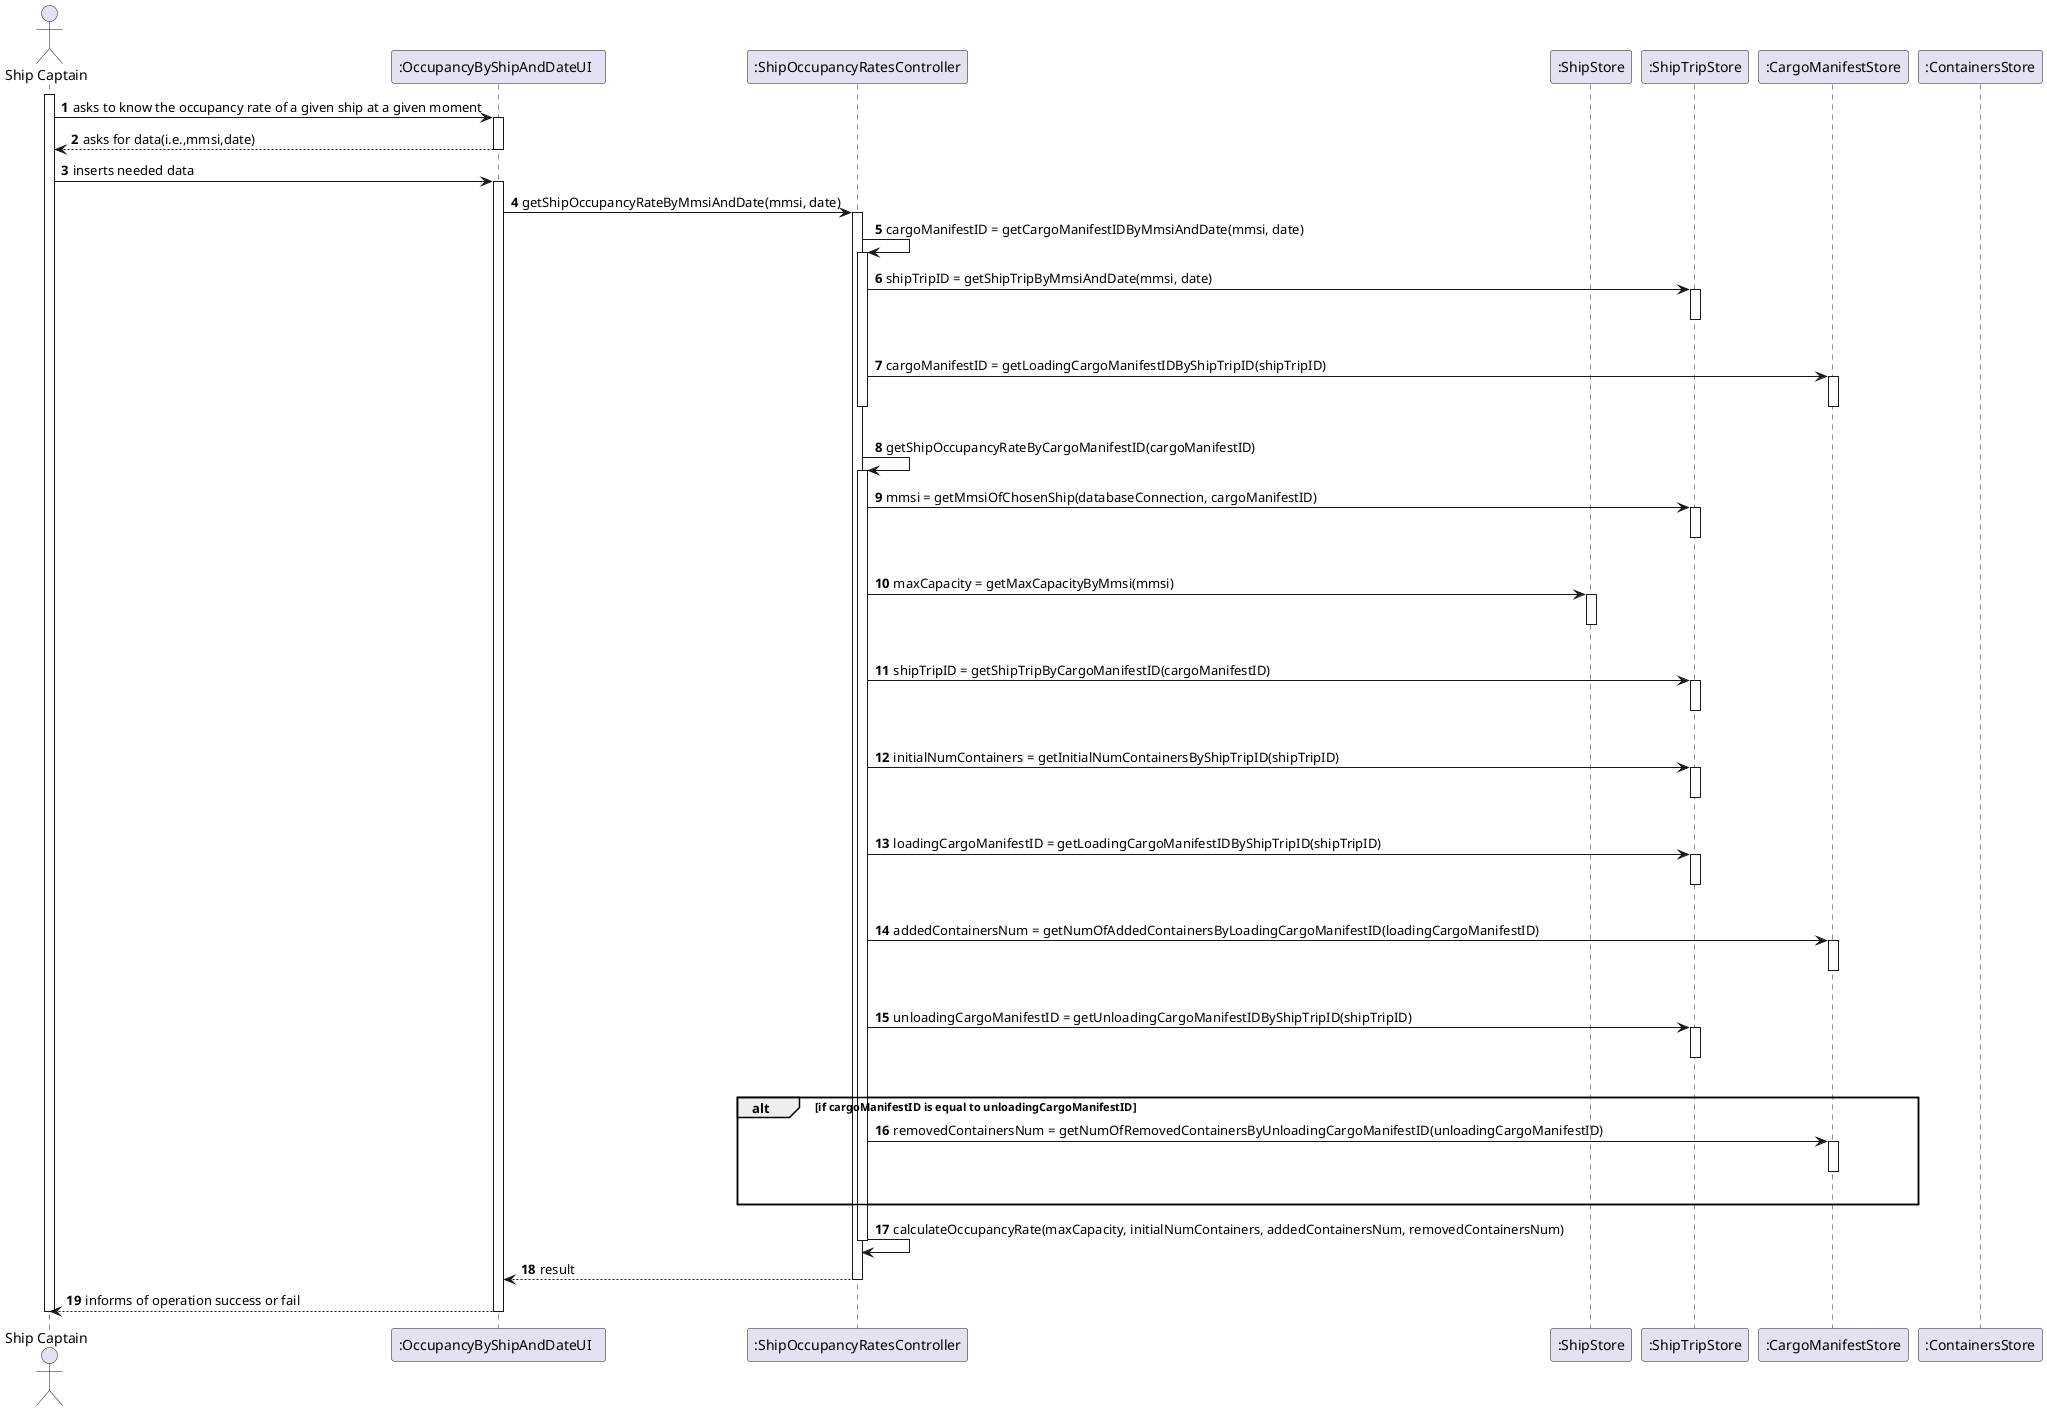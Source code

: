 @startuml
autonumber
'hide footbox
actor "Ship Captain" as SC
participant ":OccupancyByShipAndDateUI  " as UI
participant ":ShipOccupancyRatesController" as CTRL
participant ":ShipStore" as SS
participant ":ShipTripStore" as STS
participant ":CargoManifestStore" as CMS
participant ":ContainersStore" as CS
'participant ":Company" as CMP
'participant ":ShipStore" as STORE
'participant ":ShipsBST" as SBST
'participant ":Ship" as SHIP

activate SC
SC -> UI : asks to know the occupancy rate of a given ship at a given moment
activate UI
UI --> SC : asks for data(i.e.,mmsi,date)
deactivate UI
SC -> UI : inserts needed data
activate UI
UI -> CTRL : getShipOccupancyRateByMmsiAndDate(mmsi, date)
activate CTRL
CTRL -> CTRL : cargoManifestID = getCargoManifestIDByMmsiAndDate(mmsi, date)
activate CTRL
'tenho de ver a ship trip com esse mmsi e data no intervalo
'e tenho de ir buscar o loading
CTRL -> STS : shipTripID = getShipTripByMmsiAndDate(mmsi, date)
activate STS
|||
deactivate STS
CTRL -> CMS : cargoManifestID = getLoadingCargoManifestIDByShipTripID(shipTripID)
activate CMS
|||
deactivate CMS
deactivate CTRL


CTRL -> CTRL : getShipOccupancyRateByCargoManifestID(cargoManifestID)
activate CTRL

CTRL -> STS : mmsi = getMmsiOfChosenShip(databaseConnection, cargoManifestID)
'tenho de saber se procuro o cargoManifestID na parte do loadingID ou do unloadingID
activate STS
|||
deactivate STS
'preciso da capacidade total em nr de contentores
'preciso do numero de contetores atualmente no ship
CTRL -> SS : maxCapacity = getMaxCapacityByMmsi(mmsi)
activate SS
|||
deactivate SS
CTRL -> STS : shipTripID = getShipTripByCargoManifestID(cargoManifestID)
'o loading_cargo_id ou o unloading_cargo_id têm de ter esse id
activate STS
|||
deactivate STS
CTRL -> STS: initialNumContainers = getInitialNumContainersByShipTripID(shipTripID)
activate STS
|||
deactivate STS
CTRL -> STS: loadingCargoManifestID = getLoadingCargoManifestIDByShipTripID(shipTripID)
activate STS
|||
deactivate STS
CTRL -> CMS: addedContainersNum = getNumOfAddedContainersByLoadingCargoManifestID(loadingCargoManifestID)
activate CMS
|||
deactivate CMS
CTRL -> STS: unloadingCargoManifestID = getUnloadingCargoManifestIDByShipTripID(shipTripID)
activate STS
|||
deactivate STS
alt if cargoManifestID is equal to unloadingCargoManifestID
CTRL -> CMS: removedContainersNum = getNumOfRemovedContainersByUnloadingCargoManifestID(unloadingCargoManifestID)
activate CMS
|||
deactivate CMS
end
CTRL -> CTRL : calculateOccupancyRate(maxCapacity, initialNumContainers, addedContainersNum, removedContainersNum)
deactivate CTRL



CTRL --> UI : result
deactivate CTRL
UI --> SC : informs of operation success or fail
deactivate UI
deactivate SC

@enduml
